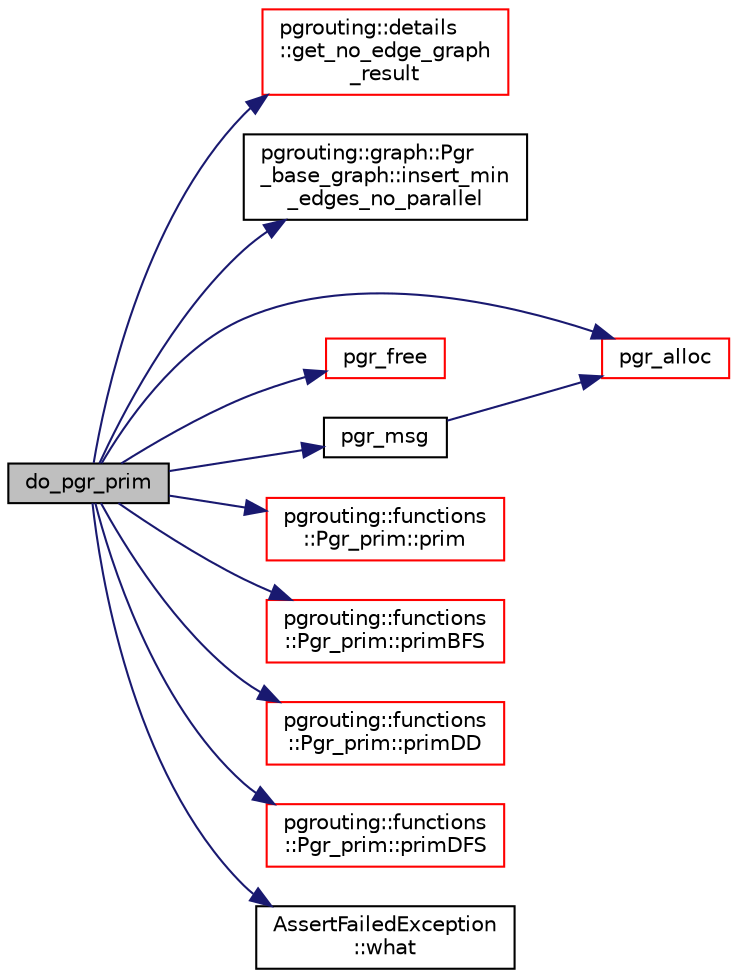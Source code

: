 digraph "do_pgr_prim"
{
  edge [fontname="Helvetica",fontsize="10",labelfontname="Helvetica",labelfontsize="10"];
  node [fontname="Helvetica",fontsize="10",shape=record];
  rankdir="LR";
  Node0 [label="do_pgr_prim",height=0.2,width=0.4,color="black", fillcolor="grey75", style="filled", fontcolor="black"];
  Node0 -> Node1 [color="midnightblue",fontsize="10",style="solid",fontname="Helvetica"];
  Node1 [label="pgrouting::details\l::get_no_edge_graph\l_result",height=0.2,width=0.4,color="red", fillcolor="white", style="filled",URL="$namespacepgrouting_1_1details.html#a7f81f342477361eb7eef2a4f1d9bbfea"];
  Node0 -> Node3 [color="midnightblue",fontsize="10",style="solid",fontname="Helvetica"];
  Node3 [label="pgrouting::graph::Pgr\l_base_graph::insert_min\l_edges_no_parallel",height=0.2,width=0.4,color="black", fillcolor="white", style="filled",URL="$classpgrouting_1_1graph_1_1Pgr__base__graph.html#ab99bd8005ce63fbe83d7296086f028d2"];
  Node0 -> Node4 [color="midnightblue",fontsize="10",style="solid",fontname="Helvetica"];
  Node4 [label="pgr_alloc",height=0.2,width=0.4,color="red", fillcolor="white", style="filled",URL="$pgr__alloc_8hpp.html#ac9d34b4a4d403ed9f24050b973087a9c",tooltip="allocates memory "];
  Node0 -> Node7 [color="midnightblue",fontsize="10",style="solid",fontname="Helvetica"];
  Node7 [label="pgr_free",height=0.2,width=0.4,color="red", fillcolor="white", style="filled",URL="$pgr__alloc_8hpp.html#aae87e343d8516ca2c6a60dcfbbf7fde6"];
  Node0 -> Node10 [color="midnightblue",fontsize="10",style="solid",fontname="Helvetica"];
  Node10 [label="pgr_msg",height=0.2,width=0.4,color="black", fillcolor="white", style="filled",URL="$pgr__alloc_8cpp.html#a03fe028457780ee3a4d223cd7fe9d53e"];
  Node10 -> Node4 [color="midnightblue",fontsize="10",style="solid",fontname="Helvetica"];
  Node0 -> Node11 [color="midnightblue",fontsize="10",style="solid",fontname="Helvetica"];
  Node11 [label="pgrouting::functions\l::Pgr_prim::prim",height=0.2,width=0.4,color="red", fillcolor="white", style="filled",URL="$classpgrouting_1_1functions_1_1Pgr__prim.html#a4059f778103f7fc52abfdc0023899eb8"];
  Node0 -> Node18 [color="midnightblue",fontsize="10",style="solid",fontname="Helvetica"];
  Node18 [label="pgrouting::functions\l::Pgr_prim::primBFS",height=0.2,width=0.4,color="red", fillcolor="white", style="filled",URL="$classpgrouting_1_1functions_1_1Pgr__prim.html#a23572ba432dcb4dfa97fbe75385f3bef"];
  Node0 -> Node23 [color="midnightblue",fontsize="10",style="solid",fontname="Helvetica"];
  Node23 [label="pgrouting::functions\l::Pgr_prim::primDD",height=0.2,width=0.4,color="red", fillcolor="white", style="filled",URL="$classpgrouting_1_1functions_1_1Pgr__prim.html#a7827f9d5691930b5d2f55679fcf19f84"];
  Node0 -> Node28 [color="midnightblue",fontsize="10",style="solid",fontname="Helvetica"];
  Node28 [label="pgrouting::functions\l::Pgr_prim::primDFS",height=0.2,width=0.4,color="red", fillcolor="white", style="filled",URL="$classpgrouting_1_1functions_1_1Pgr__prim.html#a7714d79f8338be894e283cbbfc82ed66"];
  Node0 -> Node30 [color="midnightblue",fontsize="10",style="solid",fontname="Helvetica"];
  Node30 [label="AssertFailedException\l::what",height=0.2,width=0.4,color="black", fillcolor="white", style="filled",URL="$classAssertFailedException.html#a7f00e7275e82f7b6bafec6339a27bc88"];
}
